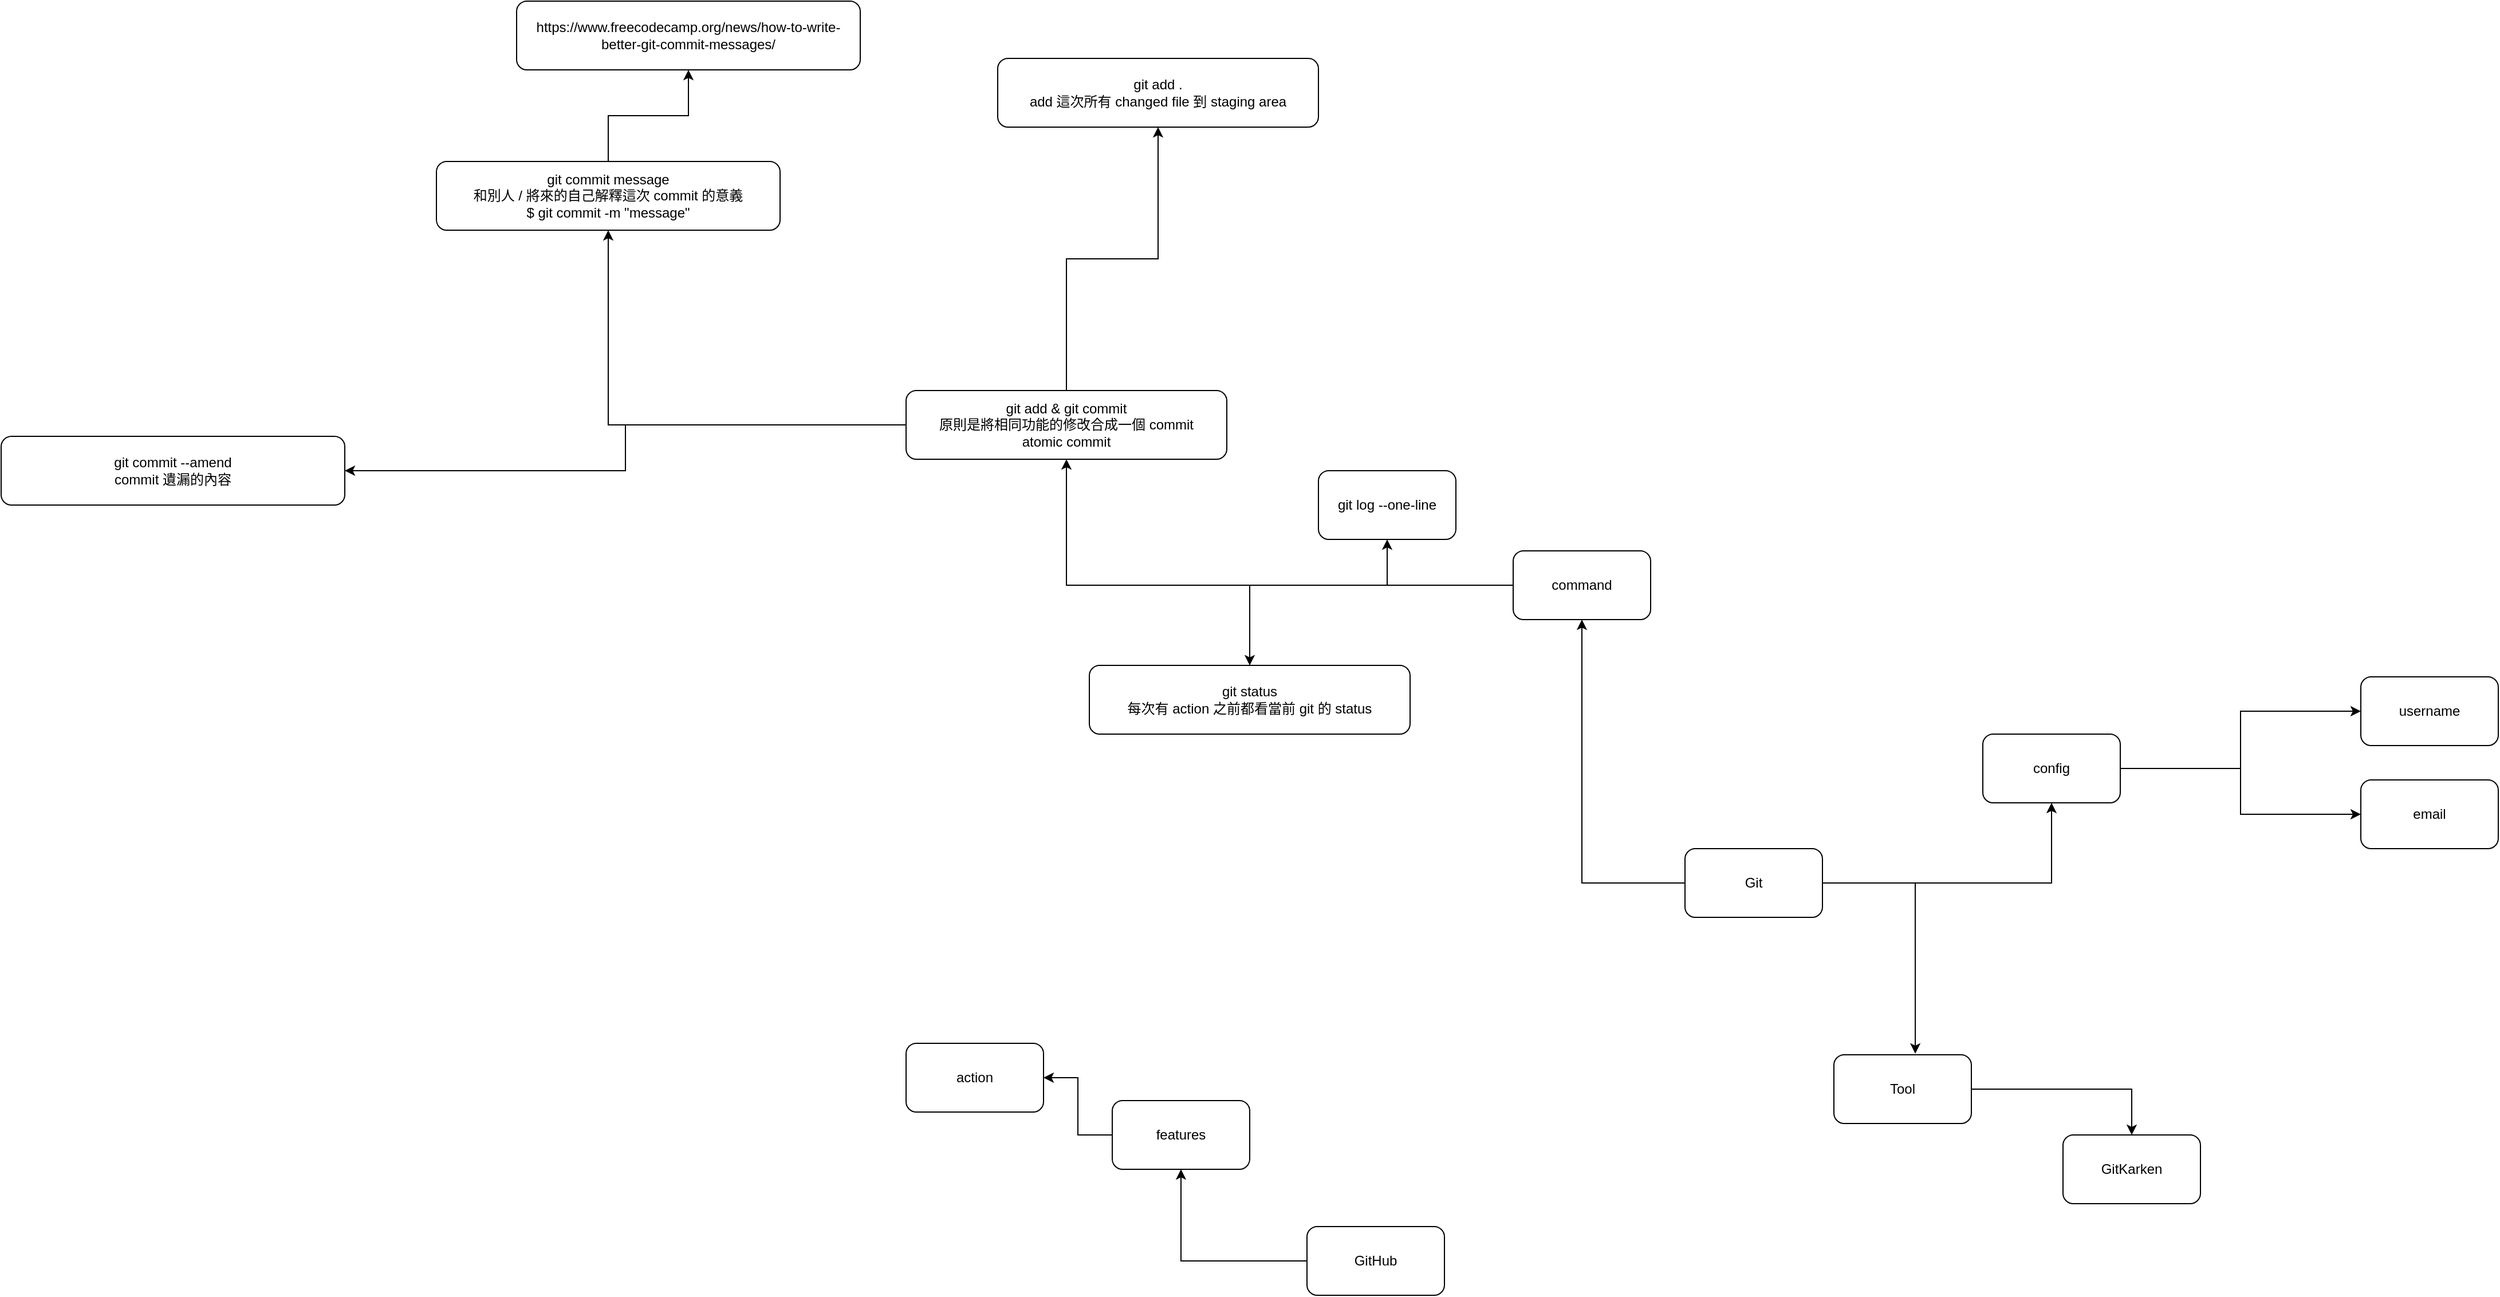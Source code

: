 <mxfile version="24.4.0" type="device">
  <diagram name="note" id="Wy4lgSFSgG4nOIz_tE4k">
    <mxGraphModel dx="2740" dy="2322" grid="1" gridSize="10" guides="1" tooltips="1" connect="1" arrows="1" fold="1" page="1" pageScale="1" pageWidth="827" pageHeight="1169" math="0" shadow="0">
      <root>
        <mxCell id="0" />
        <mxCell id="1" parent="0" />
        <mxCell id="NjLTIViCgE3-QpA-v_rV-12" style="edgeStyle=orthogonalEdgeStyle;rounded=0;orthogonalLoop=1;jettySize=auto;html=1;" parent="1" source="M7Rlrz6u1CAPrsFX1_cR-1" target="NjLTIViCgE3-QpA-v_rV-11" edge="1">
          <mxGeometry relative="1" as="geometry" />
        </mxCell>
        <mxCell id="NjLTIViCgE3-QpA-v_rV-15" style="edgeStyle=orthogonalEdgeStyle;rounded=0;orthogonalLoop=1;jettySize=auto;html=1;" parent="1" source="M7Rlrz6u1CAPrsFX1_cR-1" target="NjLTIViCgE3-QpA-v_rV-14" edge="1">
          <mxGeometry relative="1" as="geometry" />
        </mxCell>
        <mxCell id="M7Rlrz6u1CAPrsFX1_cR-1" value="Git" style="rounded=1;whiteSpace=wrap;html=1;" parent="1" vertex="1">
          <mxGeometry x="200" y="490" width="120" height="60" as="geometry" />
        </mxCell>
        <mxCell id="NjLTIViCgE3-QpA-v_rV-20" style="edgeStyle=orthogonalEdgeStyle;rounded=0;orthogonalLoop=1;jettySize=auto;html=1;" parent="1" source="M7Rlrz6u1CAPrsFX1_cR-14" target="NjLTIViCgE3-QpA-v_rV-19" edge="1">
          <mxGeometry relative="1" as="geometry" />
        </mxCell>
        <mxCell id="M7Rlrz6u1CAPrsFX1_cR-14" value="GitHub" style="rounded=1;whiteSpace=wrap;html=1;" parent="1" vertex="1">
          <mxGeometry x="-130" y="820" width="120" height="60" as="geometry" />
        </mxCell>
        <mxCell id="M7Rlrz6u1CAPrsFX1_cR-15" value="git log --one-line" style="rounded=1;whiteSpace=wrap;html=1;" parent="1" vertex="1">
          <mxGeometry x="-120" y="160" width="120" height="60" as="geometry" />
        </mxCell>
        <mxCell id="NjLTIViCgE3-QpA-v_rV-1" value="username" style="rounded=1;whiteSpace=wrap;html=1;" parent="1" vertex="1">
          <mxGeometry x="790" y="340" width="120" height="60" as="geometry" />
        </mxCell>
        <mxCell id="NjLTIViCgE3-QpA-v_rV-3" value="email" style="rounded=1;whiteSpace=wrap;html=1;" parent="1" vertex="1">
          <mxGeometry x="790" y="430" width="120" height="60" as="geometry" />
        </mxCell>
        <mxCell id="NjLTIViCgE3-QpA-v_rV-10" style="edgeStyle=orthogonalEdgeStyle;rounded=0;orthogonalLoop=1;jettySize=auto;html=1;" parent="1" source="NjLTIViCgE3-QpA-v_rV-7" target="NjLTIViCgE3-QpA-v_rV-8" edge="1">
          <mxGeometry relative="1" as="geometry" />
        </mxCell>
        <mxCell id="NjLTIViCgE3-QpA-v_rV-7" value="Tool" style="rounded=1;whiteSpace=wrap;html=1;" parent="1" vertex="1">
          <mxGeometry x="330" y="670" width="120" height="60" as="geometry" />
        </mxCell>
        <mxCell id="NjLTIViCgE3-QpA-v_rV-8" value="GitKarken" style="rounded=1;whiteSpace=wrap;html=1;" parent="1" vertex="1">
          <mxGeometry x="530" y="740" width="120" height="60" as="geometry" />
        </mxCell>
        <mxCell id="NjLTIViCgE3-QpA-v_rV-9" style="edgeStyle=orthogonalEdgeStyle;rounded=0;orthogonalLoop=1;jettySize=auto;html=1;entryX=0.592;entryY=-0.017;entryDx=0;entryDy=0;entryPerimeter=0;" parent="1" source="M7Rlrz6u1CAPrsFX1_cR-1" target="NjLTIViCgE3-QpA-v_rV-7" edge="1">
          <mxGeometry relative="1" as="geometry" />
        </mxCell>
        <mxCell id="NjLTIViCgE3-QpA-v_rV-13" style="edgeStyle=orthogonalEdgeStyle;rounded=0;orthogonalLoop=1;jettySize=auto;html=1;" parent="1" source="NjLTIViCgE3-QpA-v_rV-11" target="M7Rlrz6u1CAPrsFX1_cR-15" edge="1">
          <mxGeometry relative="1" as="geometry" />
        </mxCell>
        <mxCell id="O-5kKwOyBH1pVbKb9qFr-2" style="edgeStyle=orthogonalEdgeStyle;rounded=0;orthogonalLoop=1;jettySize=auto;html=1;" edge="1" parent="1" source="NjLTIViCgE3-QpA-v_rV-11" target="O-5kKwOyBH1pVbKb9qFr-1">
          <mxGeometry relative="1" as="geometry" />
        </mxCell>
        <mxCell id="O-5kKwOyBH1pVbKb9qFr-4" style="edgeStyle=orthogonalEdgeStyle;rounded=0;orthogonalLoop=1;jettySize=auto;html=1;" edge="1" parent="1" source="NjLTIViCgE3-QpA-v_rV-11" target="O-5kKwOyBH1pVbKb9qFr-3">
          <mxGeometry relative="1" as="geometry" />
        </mxCell>
        <mxCell id="NjLTIViCgE3-QpA-v_rV-11" value="command" style="rounded=1;whiteSpace=wrap;html=1;" parent="1" vertex="1">
          <mxGeometry x="50" y="230" width="120" height="60" as="geometry" />
        </mxCell>
        <mxCell id="NjLTIViCgE3-QpA-v_rV-16" style="edgeStyle=orthogonalEdgeStyle;rounded=0;orthogonalLoop=1;jettySize=auto;html=1;" parent="1" source="NjLTIViCgE3-QpA-v_rV-14" target="NjLTIViCgE3-QpA-v_rV-1" edge="1">
          <mxGeometry relative="1" as="geometry" />
        </mxCell>
        <mxCell id="NjLTIViCgE3-QpA-v_rV-18" style="edgeStyle=orthogonalEdgeStyle;rounded=0;orthogonalLoop=1;jettySize=auto;html=1;" parent="1" source="NjLTIViCgE3-QpA-v_rV-14" target="NjLTIViCgE3-QpA-v_rV-3" edge="1">
          <mxGeometry relative="1" as="geometry" />
        </mxCell>
        <mxCell id="NjLTIViCgE3-QpA-v_rV-14" value="config" style="rounded=1;whiteSpace=wrap;html=1;" parent="1" vertex="1">
          <mxGeometry x="460" y="390" width="120" height="60" as="geometry" />
        </mxCell>
        <mxCell id="NjLTIViCgE3-QpA-v_rV-22" style="edgeStyle=orthogonalEdgeStyle;rounded=0;orthogonalLoop=1;jettySize=auto;html=1;" parent="1" source="NjLTIViCgE3-QpA-v_rV-19" target="NjLTIViCgE3-QpA-v_rV-21" edge="1">
          <mxGeometry relative="1" as="geometry" />
        </mxCell>
        <mxCell id="NjLTIViCgE3-QpA-v_rV-19" value="features" style="rounded=1;whiteSpace=wrap;html=1;" parent="1" vertex="1">
          <mxGeometry x="-300" y="710" width="120" height="60" as="geometry" />
        </mxCell>
        <mxCell id="NjLTIViCgE3-QpA-v_rV-21" value="action" style="rounded=1;whiteSpace=wrap;html=1;" parent="1" vertex="1">
          <mxGeometry x="-480" y="660" width="120" height="60" as="geometry" />
        </mxCell>
        <mxCell id="O-5kKwOyBH1pVbKb9qFr-1" value="git status&lt;br&gt;每次有 action 之前都看當前 git 的 status" style="rounded=1;whiteSpace=wrap;html=1;" vertex="1" parent="1">
          <mxGeometry x="-320" y="330" width="280" height="60" as="geometry" />
        </mxCell>
        <mxCell id="O-5kKwOyBH1pVbKb9qFr-7" style="edgeStyle=orthogonalEdgeStyle;rounded=0;orthogonalLoop=1;jettySize=auto;html=1;" edge="1" parent="1" source="O-5kKwOyBH1pVbKb9qFr-3" target="O-5kKwOyBH1pVbKb9qFr-6">
          <mxGeometry relative="1" as="geometry" />
        </mxCell>
        <mxCell id="O-5kKwOyBH1pVbKb9qFr-10" style="edgeStyle=orthogonalEdgeStyle;rounded=0;orthogonalLoop=1;jettySize=auto;html=1;" edge="1" parent="1" source="O-5kKwOyBH1pVbKb9qFr-3" target="O-5kKwOyBH1pVbKb9qFr-8">
          <mxGeometry relative="1" as="geometry" />
        </mxCell>
        <mxCell id="O-5kKwOyBH1pVbKb9qFr-16" style="edgeStyle=orthogonalEdgeStyle;rounded=0;orthogonalLoop=1;jettySize=auto;html=1;" edge="1" parent="1" source="O-5kKwOyBH1pVbKb9qFr-3" target="O-5kKwOyBH1pVbKb9qFr-14">
          <mxGeometry relative="1" as="geometry" />
        </mxCell>
        <mxCell id="O-5kKwOyBH1pVbKb9qFr-3" value="git add &amp;amp; git commit&lt;br&gt;原則是將相同功能的修改合成一個 commit&lt;br&gt;atomic commit" style="rounded=1;whiteSpace=wrap;html=1;" vertex="1" parent="1">
          <mxGeometry x="-480" y="90" width="280" height="60" as="geometry" />
        </mxCell>
        <mxCell id="O-5kKwOyBH1pVbKb9qFr-13" style="edgeStyle=orthogonalEdgeStyle;rounded=0;orthogonalLoop=1;jettySize=auto;html=1;" edge="1" parent="1" source="O-5kKwOyBH1pVbKb9qFr-6" target="O-5kKwOyBH1pVbKb9qFr-12">
          <mxGeometry relative="1" as="geometry" />
        </mxCell>
        <mxCell id="O-5kKwOyBH1pVbKb9qFr-6" value="git commit message&lt;br&gt;和別人 / 將來的自己解釋這次 commit 的意義&lt;br&gt;$ git commit -m &quot;message&quot;" style="rounded=1;whiteSpace=wrap;html=1;" vertex="1" parent="1">
          <mxGeometry x="-890" y="-110" width="300" height="60" as="geometry" />
        </mxCell>
        <mxCell id="O-5kKwOyBH1pVbKb9qFr-8" value="git add .&lt;br&gt;add 這次所有 changed file 到 staging area" style="rounded=1;whiteSpace=wrap;html=1;" vertex="1" parent="1">
          <mxGeometry x="-400" y="-200" width="280" height="60" as="geometry" />
        </mxCell>
        <mxCell id="O-5kKwOyBH1pVbKb9qFr-12" value="https://www.freecodecamp.org/news/how-to-write-better-git-commit-messages/" style="rounded=1;whiteSpace=wrap;html=1;" vertex="1" parent="1">
          <mxGeometry x="-820" y="-250" width="300" height="60" as="geometry" />
        </mxCell>
        <mxCell id="O-5kKwOyBH1pVbKb9qFr-14" value="git commit --amend&lt;br&gt;commit 遺漏的內容" style="rounded=1;whiteSpace=wrap;html=1;" vertex="1" parent="1">
          <mxGeometry x="-1270" y="130" width="300" height="60" as="geometry" />
        </mxCell>
      </root>
    </mxGraphModel>
  </diagram>
</mxfile>
